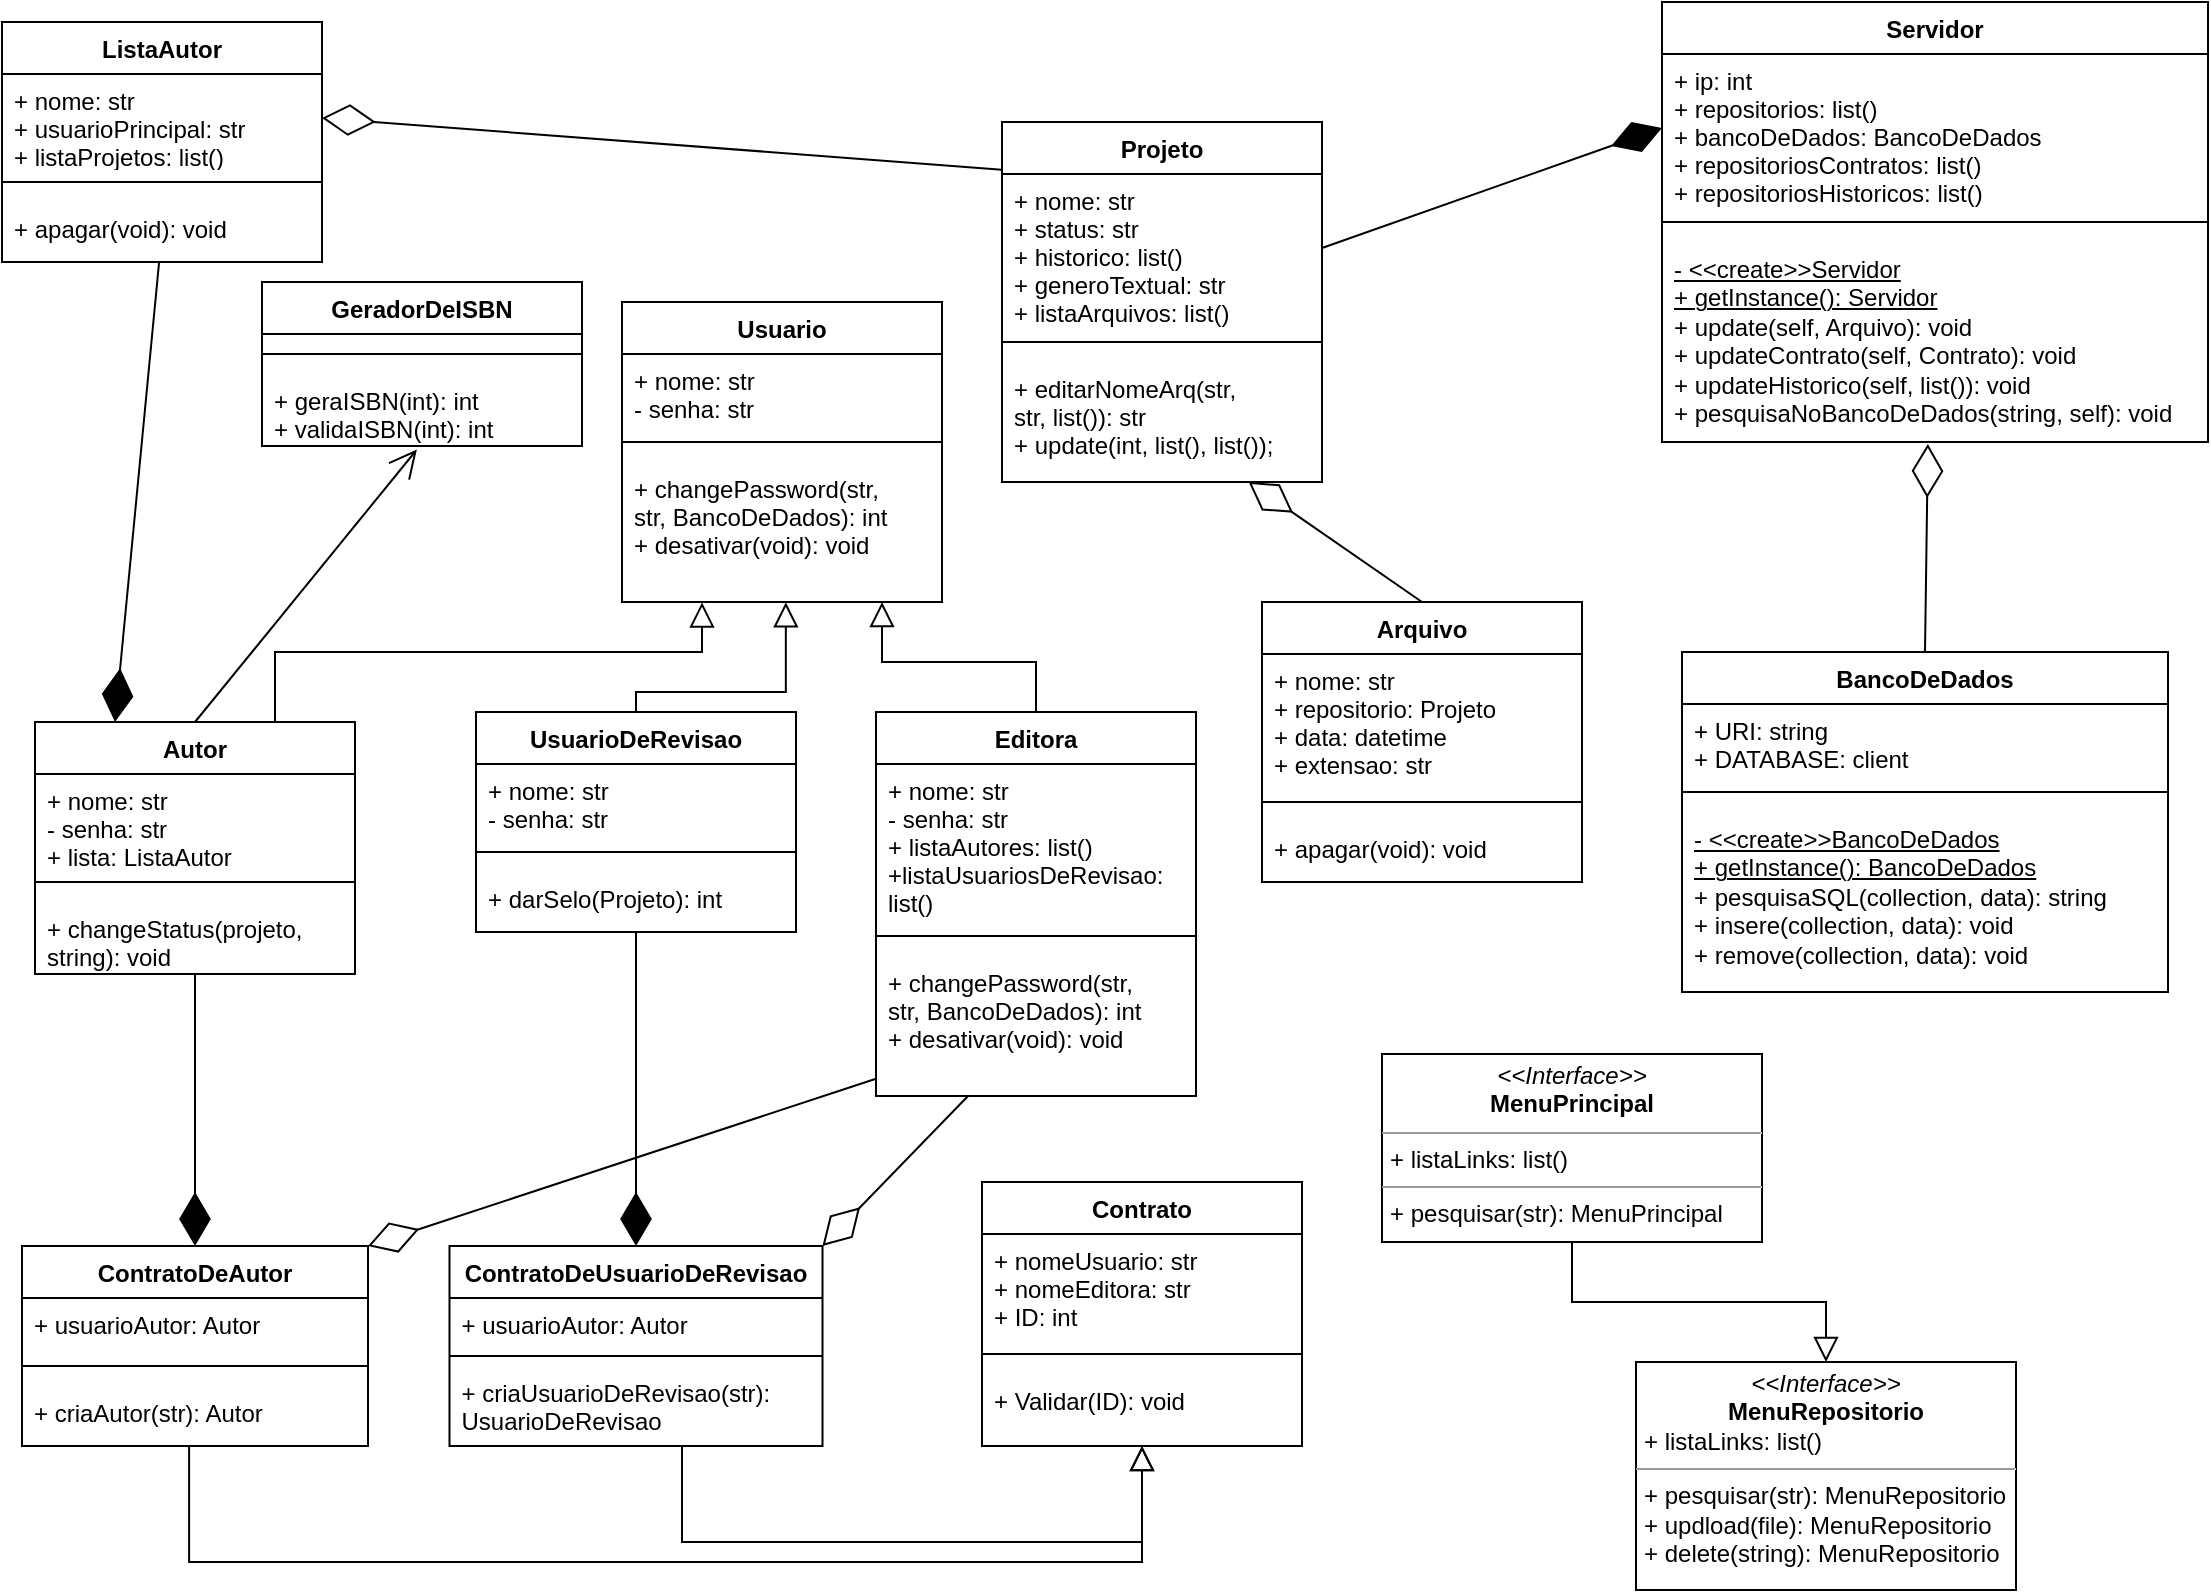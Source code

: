 <mxfile version="16.5.3" type="github">
  <diagram id="iD0jJyExuzn9wdiRFbf3" name="Page-1">
    <mxGraphModel dx="868" dy="496" grid="1" gridSize="10" guides="1" tooltips="1" connect="1" arrows="1" fold="1" page="1" pageScale="1" pageWidth="1169" pageHeight="827" math="0" shadow="0">
      <root>
        <mxCell id="0" />
        <mxCell id="1" parent="0" />
        <mxCell id="a2z8byq1sfgldATIfAdU-1" value="Usuario" style="swimlane;fontStyle=1;align=center;verticalAlign=top;childLayout=stackLayout;horizontal=1;startSize=26;horizontalStack=0;resizeParent=1;resizeParentMax=0;resizeLast=0;collapsible=1;marginBottom=0;" vertex="1" parent="1">
          <mxGeometry x="320" y="690" width="160" height="150" as="geometry" />
        </mxCell>
        <mxCell id="a2z8byq1sfgldATIfAdU-2" value="+ nome: str&#xa;- senha: str" style="text;strokeColor=none;fillColor=none;align=left;verticalAlign=top;spacingLeft=4;spacingRight=4;overflow=hidden;rotatable=0;points=[[0,0.5],[1,0.5]];portConstraint=eastwest;" vertex="1" parent="a2z8byq1sfgldATIfAdU-1">
          <mxGeometry y="26" width="160" height="34" as="geometry" />
        </mxCell>
        <mxCell id="a2z8byq1sfgldATIfAdU-3" value="" style="line;strokeWidth=1;fillColor=none;align=left;verticalAlign=middle;spacingTop=-1;spacingLeft=3;spacingRight=3;rotatable=0;labelPosition=right;points=[];portConstraint=eastwest;" vertex="1" parent="a2z8byq1sfgldATIfAdU-1">
          <mxGeometry y="60" width="160" height="20" as="geometry" />
        </mxCell>
        <mxCell id="a2z8byq1sfgldATIfAdU-4" value="+ changePassword(str,&#xa;str, BancoDeDados): int&#xa;+ desativar(void): void " style="text;strokeColor=none;fillColor=none;align=left;verticalAlign=top;spacingLeft=4;spacingRight=4;overflow=hidden;rotatable=0;points=[[0,0.5],[1,0.5]];portConstraint=eastwest;" vertex="1" parent="a2z8byq1sfgldATIfAdU-1">
          <mxGeometry y="80" width="160" height="70" as="geometry" />
        </mxCell>
        <mxCell id="a2z8byq1sfgldATIfAdU-5" value="Autor" style="swimlane;fontStyle=1;align=center;verticalAlign=top;childLayout=stackLayout;horizontal=1;startSize=26;horizontalStack=0;resizeParent=1;resizeParentMax=0;resizeLast=0;collapsible=1;marginBottom=0;" vertex="1" parent="1">
          <mxGeometry x="26.5" y="900" width="160" height="126" as="geometry" />
        </mxCell>
        <mxCell id="a2z8byq1sfgldATIfAdU-6" value="+ nome: str&#xa;- senha: str&#xa;+ lista: ListaAutor" style="text;strokeColor=none;fillColor=none;align=left;verticalAlign=top;spacingLeft=4;spacingRight=4;overflow=hidden;rotatable=0;points=[[0,0.5],[1,0.5]];portConstraint=eastwest;" vertex="1" parent="a2z8byq1sfgldATIfAdU-5">
          <mxGeometry y="26" width="160" height="44" as="geometry" />
        </mxCell>
        <mxCell id="a2z8byq1sfgldATIfAdU-7" value="" style="line;strokeWidth=1;fillColor=none;align=left;verticalAlign=middle;spacingTop=-1;spacingLeft=3;spacingRight=3;rotatable=0;labelPosition=right;points=[];portConstraint=eastwest;" vertex="1" parent="a2z8byq1sfgldATIfAdU-5">
          <mxGeometry y="70" width="160" height="20" as="geometry" />
        </mxCell>
        <mxCell id="a2z8byq1sfgldATIfAdU-8" value="+ changeStatus(projeto,&#xa;string): void" style="text;strokeColor=none;fillColor=none;align=left;verticalAlign=top;spacingLeft=4;spacingRight=4;overflow=hidden;rotatable=0;points=[[0,0.5],[1,0.5]];portConstraint=eastwest;" vertex="1" parent="a2z8byq1sfgldATIfAdU-5">
          <mxGeometry y="90" width="160" height="36" as="geometry" />
        </mxCell>
        <mxCell id="a2z8byq1sfgldATIfAdU-9" value="" style="endArrow=block;endSize=10;endFill=0;shadow=0;strokeWidth=1;rounded=0;edgeStyle=elbowEdgeStyle;elbow=vertical;exitX=0.75;exitY=0;exitDx=0;exitDy=0;entryX=0.25;entryY=1.003;entryDx=0;entryDy=0;entryPerimeter=0;" edge="1" parent="1" source="a2z8byq1sfgldATIfAdU-5" target="a2z8byq1sfgldATIfAdU-4">
          <mxGeometry width="160" relative="1" as="geometry">
            <mxPoint x="387" y="959" as="sourcePoint" />
            <mxPoint x="437" y="845" as="targetPoint" />
            <Array as="points">
              <mxPoint x="170" y="865" />
              <mxPoint x="407" y="865" />
              <mxPoint x="417" y="895" />
            </Array>
          </mxGeometry>
        </mxCell>
        <mxCell id="a2z8byq1sfgldATIfAdU-10" value="UsuarioDeRevisao" style="swimlane;fontStyle=1;align=center;verticalAlign=top;childLayout=stackLayout;horizontal=1;startSize=26;horizontalStack=0;resizeParent=1;resizeParentMax=0;resizeLast=0;collapsible=1;marginBottom=0;" vertex="1" parent="1">
          <mxGeometry x="247" y="895" width="160" height="110" as="geometry" />
        </mxCell>
        <mxCell id="a2z8byq1sfgldATIfAdU-11" value="+ nome: str&#xa;- senha: str" style="text;strokeColor=none;fillColor=none;align=left;verticalAlign=top;spacingLeft=4;spacingRight=4;overflow=hidden;rotatable=0;points=[[0,0.5],[1,0.5]];portConstraint=eastwest;" vertex="1" parent="a2z8byq1sfgldATIfAdU-10">
          <mxGeometry y="26" width="160" height="34" as="geometry" />
        </mxCell>
        <mxCell id="a2z8byq1sfgldATIfAdU-12" value="" style="line;strokeWidth=1;fillColor=none;align=left;verticalAlign=middle;spacingTop=-1;spacingLeft=3;spacingRight=3;rotatable=0;labelPosition=right;points=[];portConstraint=eastwest;" vertex="1" parent="a2z8byq1sfgldATIfAdU-10">
          <mxGeometry y="60" width="160" height="20" as="geometry" />
        </mxCell>
        <mxCell id="a2z8byq1sfgldATIfAdU-13" value="+ darSelo(Projeto): int" style="text;strokeColor=none;fillColor=none;align=left;verticalAlign=top;spacingLeft=4;spacingRight=4;overflow=hidden;rotatable=0;points=[[0,0.5],[1,0.5]];portConstraint=eastwest;" vertex="1" parent="a2z8byq1sfgldATIfAdU-10">
          <mxGeometry y="80" width="160" height="30" as="geometry" />
        </mxCell>
        <mxCell id="a2z8byq1sfgldATIfAdU-14" value="" style="endArrow=block;endSize=10;endFill=0;shadow=0;strokeWidth=1;rounded=0;edgeStyle=elbowEdgeStyle;elbow=vertical;exitX=0.5;exitY=0;exitDx=0;exitDy=0;entryX=0.512;entryY=1.002;entryDx=0;entryDy=0;entryPerimeter=0;" edge="1" parent="1" source="a2z8byq1sfgldATIfAdU-10" target="a2z8byq1sfgldATIfAdU-4">
          <mxGeometry width="160" relative="1" as="geometry">
            <mxPoint x="567" y="975" as="sourcePoint" />
            <mxPoint x="437" y="845" as="targetPoint" />
            <Array as="points">
              <mxPoint x="447" y="885" />
              <mxPoint x="487" y="865" />
              <mxPoint x="487" y="895" />
              <mxPoint x="497" y="905" />
            </Array>
          </mxGeometry>
        </mxCell>
        <mxCell id="a2z8byq1sfgldATIfAdU-15" value="Projeto" style="swimlane;fontStyle=1;align=center;verticalAlign=top;childLayout=stackLayout;horizontal=1;startSize=26;horizontalStack=0;resizeParent=1;resizeParentMax=0;resizeLast=0;collapsible=1;marginBottom=0;" vertex="1" parent="1">
          <mxGeometry x="510" y="600" width="160" height="180" as="geometry" />
        </mxCell>
        <mxCell id="a2z8byq1sfgldATIfAdU-16" value="+ nome: str&#xa;+ status: str&#xa;+ historico: list()&#xa;+ generoTextual: str&#xa;+ listaArquivos: list()&#xa;" style="text;strokeColor=none;fillColor=none;align=left;verticalAlign=top;spacingLeft=4;spacingRight=4;overflow=hidden;rotatable=0;points=[[0,0.5],[1,0.5]];portConstraint=eastwest;" vertex="1" parent="a2z8byq1sfgldATIfAdU-15">
          <mxGeometry y="26" width="160" height="74" as="geometry" />
        </mxCell>
        <mxCell id="a2z8byq1sfgldATIfAdU-17" value="" style="line;strokeWidth=1;fillColor=none;align=left;verticalAlign=middle;spacingTop=-1;spacingLeft=3;spacingRight=3;rotatable=0;labelPosition=right;points=[];portConstraint=eastwest;" vertex="1" parent="a2z8byq1sfgldATIfAdU-15">
          <mxGeometry y="100" width="160" height="20" as="geometry" />
        </mxCell>
        <mxCell id="a2z8byq1sfgldATIfAdU-18" value="+ editarNomeArq(str, &#xa;str, list()): str&#xa;+ update(int, list(), list());" style="text;strokeColor=none;fillColor=none;align=left;verticalAlign=top;spacingLeft=4;spacingRight=4;overflow=hidden;rotatable=0;points=[[0,0.5],[1,0.5]];portConstraint=eastwest;" vertex="1" parent="a2z8byq1sfgldATIfAdU-15">
          <mxGeometry y="120" width="160" height="60" as="geometry" />
        </mxCell>
        <mxCell id="a2z8byq1sfgldATIfAdU-19" value="ListaAutor" style="swimlane;fontStyle=1;align=center;verticalAlign=top;childLayout=stackLayout;horizontal=1;startSize=26;horizontalStack=0;resizeParent=1;resizeParentMax=0;resizeLast=0;collapsible=1;marginBottom=0;" vertex="1" parent="1">
          <mxGeometry x="10" y="550" width="160" height="120" as="geometry" />
        </mxCell>
        <mxCell id="a2z8byq1sfgldATIfAdU-20" value="+ nome: str&#xa;+ usuarioPrincipal: str&#xa;+ listaProjetos: list()" style="text;strokeColor=none;fillColor=none;align=left;verticalAlign=top;spacingLeft=4;spacingRight=4;overflow=hidden;rotatable=0;points=[[0,0.5],[1,0.5]];portConstraint=eastwest;" vertex="1" parent="a2z8byq1sfgldATIfAdU-19">
          <mxGeometry y="26" width="160" height="44" as="geometry" />
        </mxCell>
        <mxCell id="a2z8byq1sfgldATIfAdU-21" value="" style="line;strokeWidth=1;fillColor=none;align=left;verticalAlign=middle;spacingTop=-1;spacingLeft=3;spacingRight=3;rotatable=0;labelPosition=right;points=[];portConstraint=eastwest;" vertex="1" parent="a2z8byq1sfgldATIfAdU-19">
          <mxGeometry y="70" width="160" height="20" as="geometry" />
        </mxCell>
        <mxCell id="a2z8byq1sfgldATIfAdU-22" value="+ apagar(void): void" style="text;strokeColor=none;fillColor=none;align=left;verticalAlign=top;spacingLeft=4;spacingRight=4;overflow=hidden;rotatable=0;points=[[0,0.5],[1,0.5]];portConstraint=eastwest;" vertex="1" parent="a2z8byq1sfgldATIfAdU-19">
          <mxGeometry y="90" width="160" height="30" as="geometry" />
        </mxCell>
        <mxCell id="a2z8byq1sfgldATIfAdU-23" value="Editora" style="swimlane;fontStyle=1;align=center;verticalAlign=top;childLayout=stackLayout;horizontal=1;startSize=26;horizontalStack=0;resizeParent=1;resizeParentMax=0;resizeLast=0;collapsible=1;marginBottom=0;" vertex="1" parent="1">
          <mxGeometry x="447" y="895" width="160" height="192" as="geometry" />
        </mxCell>
        <mxCell id="a2z8byq1sfgldATIfAdU-24" value="+ nome: str&#xa;- senha: str&#xa;+ listaAutores: list()&#xa;+listaUsuariosDeRevisao:&#xa;list()" style="text;strokeColor=none;fillColor=none;align=left;verticalAlign=top;spacingLeft=4;spacingRight=4;overflow=hidden;rotatable=0;points=[[0,0.5],[1,0.5]];portConstraint=eastwest;" vertex="1" parent="a2z8byq1sfgldATIfAdU-23">
          <mxGeometry y="26" width="160" height="76" as="geometry" />
        </mxCell>
        <mxCell id="a2z8byq1sfgldATIfAdU-25" value="" style="line;strokeWidth=1;fillColor=none;align=left;verticalAlign=middle;spacingTop=-1;spacingLeft=3;spacingRight=3;rotatable=0;labelPosition=right;points=[];portConstraint=eastwest;" vertex="1" parent="a2z8byq1sfgldATIfAdU-23">
          <mxGeometry y="102" width="160" height="20" as="geometry" />
        </mxCell>
        <mxCell id="a2z8byq1sfgldATIfAdU-26" value="+ changePassword(str,&#xa;str, BancoDeDados): int&#xa;+ desativar(void): void " style="text;strokeColor=none;fillColor=none;align=left;verticalAlign=top;spacingLeft=4;spacingRight=4;overflow=hidden;rotatable=0;points=[[0,0.5],[1,0.5]];portConstraint=eastwest;" vertex="1" parent="a2z8byq1sfgldATIfAdU-23">
          <mxGeometry y="122" width="160" height="70" as="geometry" />
        </mxCell>
        <mxCell id="a2z8byq1sfgldATIfAdU-27" value="ContratoDeAutor" style="swimlane;fontStyle=1;align=center;verticalAlign=top;childLayout=stackLayout;horizontal=1;startSize=26;horizontalStack=0;resizeParent=1;resizeParentMax=0;resizeLast=0;collapsible=1;marginBottom=0;" vertex="1" parent="1">
          <mxGeometry x="20" y="1162" width="173" height="100" as="geometry" />
        </mxCell>
        <mxCell id="a2z8byq1sfgldATIfAdU-28" value="+ usuarioAutor: Autor" style="text;strokeColor=none;fillColor=none;align=left;verticalAlign=top;spacingLeft=4;spacingRight=4;overflow=hidden;rotatable=0;points=[[0,0.5],[1,0.5]];portConstraint=eastwest;" vertex="1" parent="a2z8byq1sfgldATIfAdU-27">
          <mxGeometry y="26" width="173" height="24" as="geometry" />
        </mxCell>
        <mxCell id="a2z8byq1sfgldATIfAdU-29" value="" style="line;strokeWidth=1;fillColor=none;align=left;verticalAlign=middle;spacingTop=-1;spacingLeft=3;spacingRight=3;rotatable=0;labelPosition=right;points=[];portConstraint=eastwest;" vertex="1" parent="a2z8byq1sfgldATIfAdU-27">
          <mxGeometry y="50" width="173" height="20" as="geometry" />
        </mxCell>
        <mxCell id="a2z8byq1sfgldATIfAdU-30" value="+ criaAutor(str): Autor" style="text;strokeColor=none;fillColor=none;align=left;verticalAlign=top;spacingLeft=4;spacingRight=4;overflow=hidden;rotatable=0;points=[[0,0.5],[1,0.5]];portConstraint=eastwest;" vertex="1" parent="a2z8byq1sfgldATIfAdU-27">
          <mxGeometry y="70" width="173" height="30" as="geometry" />
        </mxCell>
        <mxCell id="a2z8byq1sfgldATIfAdU-31" value="Contrato" style="swimlane;fontStyle=1;align=center;verticalAlign=top;childLayout=stackLayout;horizontal=1;startSize=26;horizontalStack=0;resizeParent=1;resizeParentMax=0;resizeLast=0;collapsible=1;marginBottom=0;" vertex="1" parent="1">
          <mxGeometry x="500" y="1130" width="160" height="132" as="geometry" />
        </mxCell>
        <mxCell id="a2z8byq1sfgldATIfAdU-32" value="+ nomeUsuario: str&#xa;+ nomeEditora: str&#xa;+ ID: int" style="text;strokeColor=none;fillColor=none;align=left;verticalAlign=top;spacingLeft=4;spacingRight=4;overflow=hidden;rotatable=0;points=[[0,0.5],[1,0.5]];portConstraint=eastwest;" vertex="1" parent="a2z8byq1sfgldATIfAdU-31">
          <mxGeometry y="26" width="160" height="50" as="geometry" />
        </mxCell>
        <mxCell id="a2z8byq1sfgldATIfAdU-33" value="" style="line;strokeWidth=1;fillColor=none;align=left;verticalAlign=middle;spacingTop=-1;spacingLeft=3;spacingRight=3;rotatable=0;labelPosition=right;points=[];portConstraint=eastwest;" vertex="1" parent="a2z8byq1sfgldATIfAdU-31">
          <mxGeometry y="76" width="160" height="20" as="geometry" />
        </mxCell>
        <mxCell id="a2z8byq1sfgldATIfAdU-34" value="+ Validar(ID): void" style="text;strokeColor=none;fillColor=none;align=left;verticalAlign=top;spacingLeft=4;spacingRight=4;overflow=hidden;rotatable=0;points=[[0,0.5],[1,0.5]];portConstraint=eastwest;" vertex="1" parent="a2z8byq1sfgldATIfAdU-31">
          <mxGeometry y="96" width="160" height="36" as="geometry" />
        </mxCell>
        <mxCell id="a2z8byq1sfgldATIfAdU-35" value="Arquivo" style="swimlane;fontStyle=1;align=center;verticalAlign=top;childLayout=stackLayout;horizontal=1;startSize=26;horizontalStack=0;resizeParent=1;resizeParentMax=0;resizeLast=0;collapsible=1;marginBottom=0;" vertex="1" parent="1">
          <mxGeometry x="640" y="840" width="160" height="140" as="geometry" />
        </mxCell>
        <mxCell id="a2z8byq1sfgldATIfAdU-36" value="+ nome: str&#xa;+ repositorio: Projeto&#xa;+ data: datetime&#xa;+ extensao: str" style="text;strokeColor=none;fillColor=none;align=left;verticalAlign=top;spacingLeft=4;spacingRight=4;overflow=hidden;rotatable=0;points=[[0,0.5],[1,0.5]];portConstraint=eastwest;" vertex="1" parent="a2z8byq1sfgldATIfAdU-35">
          <mxGeometry y="26" width="160" height="64" as="geometry" />
        </mxCell>
        <mxCell id="a2z8byq1sfgldATIfAdU-37" value="" style="line;strokeWidth=1;fillColor=none;align=left;verticalAlign=middle;spacingTop=-1;spacingLeft=3;spacingRight=3;rotatable=0;labelPosition=right;points=[];portConstraint=eastwest;" vertex="1" parent="a2z8byq1sfgldATIfAdU-35">
          <mxGeometry y="90" width="160" height="20" as="geometry" />
        </mxCell>
        <mxCell id="a2z8byq1sfgldATIfAdU-38" value="+ apagar(void): void" style="text;strokeColor=none;fillColor=none;align=left;verticalAlign=top;spacingLeft=4;spacingRight=4;overflow=hidden;rotatable=0;points=[[0,0.5],[1,0.5]];portConstraint=eastwest;" vertex="1" parent="a2z8byq1sfgldATIfAdU-35">
          <mxGeometry y="110" width="160" height="30" as="geometry" />
        </mxCell>
        <mxCell id="a2z8byq1sfgldATIfAdU-39" value="" style="endArrow=diamondThin;endFill=0;endSize=24;html=1;rounded=0;exitX=-0.001;exitY=-0.029;exitDx=0;exitDy=0;entryX=1;entryY=0.5;entryDx=0;entryDy=0;exitPerimeter=0;" edge="1" parent="1" source="a2z8byq1sfgldATIfAdU-16" target="a2z8byq1sfgldATIfAdU-20">
          <mxGeometry width="160" relative="1" as="geometry">
            <mxPoint x="490" y="910" as="sourcePoint" />
            <mxPoint x="650" y="910" as="targetPoint" />
          </mxGeometry>
        </mxCell>
        <mxCell id="a2z8byq1sfgldATIfAdU-40" value="" style="endArrow=diamondThin;endFill=0;endSize=24;html=1;rounded=0;exitX=0.5;exitY=0;exitDx=0;exitDy=0;" edge="1" parent="1" source="a2z8byq1sfgldATIfAdU-35" target="a2z8byq1sfgldATIfAdU-18">
          <mxGeometry width="160" relative="1" as="geometry">
            <mxPoint x="770" y="863" as="sourcePoint" />
            <mxPoint x="657" y="718" as="targetPoint" />
          </mxGeometry>
        </mxCell>
        <mxCell id="a2z8byq1sfgldATIfAdU-41" value="" style="endArrow=block;endSize=10;endFill=0;shadow=0;strokeWidth=1;rounded=0;edgeStyle=elbowEdgeStyle;elbow=vertical;exitX=0.5;exitY=0;exitDx=0;exitDy=0;" edge="1" parent="1" source="a2z8byq1sfgldATIfAdU-23" target="a2z8byq1sfgldATIfAdU-4">
          <mxGeometry width="160" relative="1" as="geometry">
            <mxPoint x="337" y="905.0" as="sourcePoint" />
            <mxPoint x="388.92" y="820.14" as="targetPoint" />
            <Array as="points">
              <mxPoint x="450" y="870" />
              <mxPoint x="457" y="895" />
              <mxPoint x="497" y="875" />
              <mxPoint x="497" y="905" />
              <mxPoint x="507" y="915" />
            </Array>
          </mxGeometry>
        </mxCell>
        <mxCell id="a2z8byq1sfgldATIfAdU-42" value="" style="endArrow=diamondThin;endFill=1;endSize=24;html=1;rounded=0;entryX=0.5;entryY=0;entryDx=0;entryDy=0;" edge="1" parent="1" source="a2z8byq1sfgldATIfAdU-13" target="a2z8byq1sfgldATIfAdU-48">
          <mxGeometry width="160" relative="1" as="geometry">
            <mxPoint x="490" y="1020" as="sourcePoint" />
            <mxPoint x="230" y="1090" as="targetPoint" />
          </mxGeometry>
        </mxCell>
        <mxCell id="a2z8byq1sfgldATIfAdU-43" value="" style="endArrow=diamondThin;endFill=1;endSize=24;html=1;rounded=0;entryX=0.5;entryY=0;entryDx=0;entryDy=0;" edge="1" parent="1" source="a2z8byq1sfgldATIfAdU-8" target="a2z8byq1sfgldATIfAdU-27">
          <mxGeometry width="160" relative="1" as="geometry">
            <mxPoint x="335.194" y="1085.0" as="sourcePoint" />
            <mxPoint x="190" y="1070" as="targetPoint" />
          </mxGeometry>
        </mxCell>
        <mxCell id="a2z8byq1sfgldATIfAdU-44" value="" style="endArrow=block;endSize=10;endFill=0;shadow=0;strokeWidth=1;rounded=0;edgeStyle=elbowEdgeStyle;elbow=vertical;" edge="1" parent="1" source="a2z8byq1sfgldATIfAdU-51" target="a2z8byq1sfgldATIfAdU-34">
          <mxGeometry width="160" relative="1" as="geometry">
            <mxPoint x="107.69" y="1269.08" as="sourcePoint" />
            <mxPoint x="129.97" y="1320.0" as="targetPoint" />
            <Array as="points">
              <mxPoint x="350" y="1310" />
              <mxPoint x="560" y="1330" />
              <mxPoint x="470" y="1300" />
              <mxPoint x="250" y="1398.86" />
              <mxPoint x="290" y="1378.86" />
              <mxPoint x="290" y="1408.86" />
              <mxPoint x="300" y="1418.86" />
            </Array>
          </mxGeometry>
        </mxCell>
        <mxCell id="a2z8byq1sfgldATIfAdU-45" value="" style="endArrow=block;endSize=10;endFill=0;shadow=0;strokeWidth=1;rounded=0;edgeStyle=elbowEdgeStyle;elbow=vertical;exitX=0.483;exitY=1.01;exitDx=0;exitDy=0;exitPerimeter=0;" edge="1" parent="1" source="a2z8byq1sfgldATIfAdU-30" target="a2z8byq1sfgldATIfAdU-34">
          <mxGeometry width="160" relative="1" as="geometry">
            <mxPoint x="117.69" y="1313.08" as="sourcePoint" />
            <mxPoint x="600" y="1350.0" as="targetPoint" />
            <Array as="points">
              <mxPoint x="350" y="1320" />
              <mxPoint x="580" y="1340" />
              <mxPoint x="600" y="1320" />
              <mxPoint x="510" y="1350" />
              <mxPoint x="530" y="1340" />
              <mxPoint x="470" y="1370" />
              <mxPoint x="550" y="1340" />
              <mxPoint x="430" y="1380" />
              <mxPoint x="260" y="1408.86" />
              <mxPoint x="300" y="1388.86" />
              <mxPoint x="300" y="1418.86" />
              <mxPoint x="310" y="1428.86" />
            </Array>
          </mxGeometry>
        </mxCell>
        <mxCell id="a2z8byq1sfgldATIfAdU-46" value="" style="endArrow=diamondThin;endFill=0;endSize=24;html=1;rounded=0;entryX=1;entryY=0;entryDx=0;entryDy=0;" edge="1" parent="1" source="a2z8byq1sfgldATIfAdU-26" target="a2z8byq1sfgldATIfAdU-48">
          <mxGeometry width="160" relative="1" as="geometry">
            <mxPoint x="850" y="1000.0" as="sourcePoint" />
            <mxPoint x="212.0" y="1150" as="targetPoint" />
          </mxGeometry>
        </mxCell>
        <mxCell id="a2z8byq1sfgldATIfAdU-47" value="" style="endArrow=diamondThin;endFill=0;endSize=24;html=1;rounded=0;entryX=1;entryY=0;entryDx=0;entryDy=0;" edge="1" parent="1" source="a2z8byq1sfgldATIfAdU-26" target="a2z8byq1sfgldATIfAdU-27">
          <mxGeometry width="160" relative="1" as="geometry">
            <mxPoint x="509.96" y="1059.97" as="sourcePoint" />
            <mxPoint x="222" y="1160" as="targetPoint" />
          </mxGeometry>
        </mxCell>
        <mxCell id="a2z8byq1sfgldATIfAdU-48" value="ContratoDeUsuarioDeRevisao" style="swimlane;fontStyle=1;align=center;verticalAlign=top;childLayout=stackLayout;horizontal=1;startSize=26;horizontalStack=0;resizeParent=1;resizeParentMax=0;resizeLast=0;collapsible=1;marginBottom=0;" vertex="1" parent="1">
          <mxGeometry x="233.75" y="1162" width="186.5" height="100" as="geometry" />
        </mxCell>
        <mxCell id="a2z8byq1sfgldATIfAdU-49" value="+ usuarioAutor: Autor" style="text;strokeColor=none;fillColor=none;align=left;verticalAlign=top;spacingLeft=4;spacingRight=4;overflow=hidden;rotatable=0;points=[[0,0.5],[1,0.5]];portConstraint=eastwest;" vertex="1" parent="a2z8byq1sfgldATIfAdU-48">
          <mxGeometry y="26" width="186.5" height="24" as="geometry" />
        </mxCell>
        <mxCell id="a2z8byq1sfgldATIfAdU-50" value="" style="line;strokeWidth=1;fillColor=none;align=left;verticalAlign=middle;spacingTop=-1;spacingLeft=3;spacingRight=3;rotatable=0;labelPosition=right;points=[];portConstraint=eastwest;" vertex="1" parent="a2z8byq1sfgldATIfAdU-48">
          <mxGeometry y="50" width="186.5" height="10" as="geometry" />
        </mxCell>
        <mxCell id="a2z8byq1sfgldATIfAdU-51" value="+ criaUsuarioDeRevisao(str): &#xa;UsuarioDeRevisao" style="text;strokeColor=none;fillColor=none;align=left;verticalAlign=top;spacingLeft=4;spacingRight=4;overflow=hidden;rotatable=0;points=[[0,0.5],[1,0.5]];portConstraint=eastwest;" vertex="1" parent="a2z8byq1sfgldATIfAdU-48">
          <mxGeometry y="60" width="186.5" height="40" as="geometry" />
        </mxCell>
        <mxCell id="a2z8byq1sfgldATIfAdU-52" value="" style="endArrow=diamondThin;endFill=1;endSize=24;html=1;rounded=0;entryX=0.25;entryY=0;entryDx=0;entryDy=0;" edge="1" parent="1" source="a2z8byq1sfgldATIfAdU-22" target="a2z8byq1sfgldATIfAdU-5">
          <mxGeometry width="160" relative="1" as="geometry">
            <mxPoint x="116.5" y="1026" as="sourcePoint" />
            <mxPoint x="116.5" y="1172.0" as="targetPoint" />
          </mxGeometry>
        </mxCell>
        <mxCell id="a2z8byq1sfgldATIfAdU-53" value="Servidor" style="swimlane;fontStyle=1;align=center;verticalAlign=top;childLayout=stackLayout;horizontal=1;startSize=26;horizontalStack=0;resizeParent=1;resizeParentMax=0;resizeLast=0;collapsible=1;marginBottom=0;" vertex="1" parent="1">
          <mxGeometry x="840" y="540" width="273" height="220" as="geometry" />
        </mxCell>
        <mxCell id="a2z8byq1sfgldATIfAdU-54" value="+ ip: int&#xa;+ repositorios: list()&#xa;+ bancoDeDados: BancoDeDados&#xa;+ repositoriosContratos: list()&#xa;+ repositoriosHistoricos: list()" style="text;strokeColor=none;fillColor=none;align=left;verticalAlign=top;spacingLeft=4;spacingRight=4;overflow=hidden;rotatable=0;points=[[0,0.5],[1,0.5]];portConstraint=eastwest;" vertex="1" parent="a2z8byq1sfgldATIfAdU-53">
          <mxGeometry y="26" width="273" height="74" as="geometry" />
        </mxCell>
        <mxCell id="a2z8byq1sfgldATIfAdU-55" value="" style="line;strokeWidth=1;fillColor=none;align=left;verticalAlign=middle;spacingTop=-1;spacingLeft=3;spacingRight=3;rotatable=0;labelPosition=right;points=[];portConstraint=eastwest;" vertex="1" parent="a2z8byq1sfgldATIfAdU-53">
          <mxGeometry y="100" width="273" height="20" as="geometry" />
        </mxCell>
        <mxCell id="a2z8byq1sfgldATIfAdU-56" value="&lt;u&gt;- &amp;lt;&amp;lt;create&amp;gt;&amp;gt;Servidor&lt;br&gt;+ getInstance(): Servidor&lt;/u&gt;&lt;br&gt;+ update(self, Arquivo): void&lt;br&gt;+ updateContrato(self, Contrato): void&lt;br&gt;+ updateHistorico(self, list()): void&lt;br&gt;+ pesquisaNoBancoDeDados(string, self): void" style="text;strokeColor=none;fillColor=none;align=left;verticalAlign=top;spacingLeft=4;spacingRight=4;overflow=hidden;rotatable=0;points=[[0,0.5],[1,0.5]];portConstraint=eastwest;html=1;" vertex="1" parent="a2z8byq1sfgldATIfAdU-53">
          <mxGeometry y="120" width="273" height="100" as="geometry" />
        </mxCell>
        <mxCell id="a2z8byq1sfgldATIfAdU-57" value="" style="endArrow=diamondThin;endFill=1;endSize=24;html=1;rounded=0;exitX=1;exitY=0.5;exitDx=0;exitDy=0;entryX=0;entryY=0.5;entryDx=0;entryDy=0;" edge="1" parent="1" source="a2z8byq1sfgldATIfAdU-16" target="a2z8byq1sfgldATIfAdU-54">
          <mxGeometry width="160" relative="1" as="geometry">
            <mxPoint x="106.278" y="790" as="sourcePoint" />
            <mxPoint x="760" y="770" as="targetPoint" />
          </mxGeometry>
        </mxCell>
        <mxCell id="a2z8byq1sfgldATIfAdU-58" value="BancoDeDados" style="swimlane;fontStyle=1;align=center;verticalAlign=top;childLayout=stackLayout;horizontal=1;startSize=26;horizontalStack=0;resizeParent=1;resizeParentMax=0;resizeLast=0;collapsible=1;marginBottom=0;" vertex="1" parent="1">
          <mxGeometry x="850" y="865" width="243" height="170" as="geometry" />
        </mxCell>
        <mxCell id="a2z8byq1sfgldATIfAdU-59" value="+ URI: string&#xa;+ DATABASE: client" style="text;strokeColor=none;fillColor=none;align=left;verticalAlign=top;spacingLeft=4;spacingRight=4;overflow=hidden;rotatable=0;points=[[0,0.5],[1,0.5]];portConstraint=eastwest;" vertex="1" parent="a2z8byq1sfgldATIfAdU-58">
          <mxGeometry y="26" width="243" height="34" as="geometry" />
        </mxCell>
        <mxCell id="a2z8byq1sfgldATIfAdU-60" value="" style="line;strokeWidth=1;fillColor=none;align=left;verticalAlign=middle;spacingTop=-1;spacingLeft=3;spacingRight=3;rotatable=0;labelPosition=right;points=[];portConstraint=eastwest;" vertex="1" parent="a2z8byq1sfgldATIfAdU-58">
          <mxGeometry y="60" width="243" height="20" as="geometry" />
        </mxCell>
        <mxCell id="a2z8byq1sfgldATIfAdU-61" value="&lt;u&gt;- &amp;lt;&amp;lt;create&amp;gt;&amp;gt;BancoDeDados&lt;br&gt;+ getInstance(): BancoDeDados&lt;/u&gt;&lt;br&gt;+ pesquisaSQL(collection, data): string&lt;br&gt;+ insere(collection, data): void&lt;br&gt;+ remove(collection, data): void" style="text;strokeColor=none;fillColor=none;align=left;verticalAlign=top;spacingLeft=4;spacingRight=4;overflow=hidden;rotatable=0;points=[[0,0.5],[1,0.5]];portConstraint=eastwest;html=1;fontStyle=0" vertex="1" parent="a2z8byq1sfgldATIfAdU-58">
          <mxGeometry y="80" width="243" height="90" as="geometry" />
        </mxCell>
        <mxCell id="a2z8byq1sfgldATIfAdU-62" value="" style="endArrow=diamondThin;endFill=0;endSize=24;html=1;rounded=0;exitX=0.5;exitY=0;exitDx=0;exitDy=0;entryX=0.487;entryY=1.01;entryDx=0;entryDy=0;entryPerimeter=0;" edge="1" parent="1" source="a2z8byq1sfgldATIfAdU-58" target="a2z8byq1sfgldATIfAdU-56">
          <mxGeometry width="160" relative="1" as="geometry">
            <mxPoint x="730" y="850" as="sourcePoint" />
            <mxPoint x="963.5" y="760" as="targetPoint" />
          </mxGeometry>
        </mxCell>
        <mxCell id="a2z8byq1sfgldATIfAdU-63" value="GeradorDeISBN" style="swimlane;fontStyle=1;align=center;verticalAlign=top;childLayout=stackLayout;horizontal=1;startSize=26;horizontalStack=0;resizeParent=1;resizeParentMax=0;resizeLast=0;collapsible=1;marginBottom=0;" vertex="1" parent="1">
          <mxGeometry x="140" y="680" width="160" height="82" as="geometry" />
        </mxCell>
        <mxCell id="a2z8byq1sfgldATIfAdU-64" value="" style="line;strokeWidth=1;fillColor=none;align=left;verticalAlign=middle;spacingTop=-1;spacingLeft=3;spacingRight=3;rotatable=0;labelPosition=right;points=[];portConstraint=eastwest;" vertex="1" parent="a2z8byq1sfgldATIfAdU-63">
          <mxGeometry y="26" width="160" height="20" as="geometry" />
        </mxCell>
        <mxCell id="a2z8byq1sfgldATIfAdU-65" value="+ geraISBN(int): int&#xa;+ validaISBN(int): int" style="text;strokeColor=none;fillColor=none;align=left;verticalAlign=top;spacingLeft=4;spacingRight=4;overflow=hidden;rotatable=0;points=[[0,0.5],[1,0.5]];portConstraint=eastwest;" vertex="1" parent="a2z8byq1sfgldATIfAdU-63">
          <mxGeometry y="46" width="160" height="36" as="geometry" />
        </mxCell>
        <mxCell id="a2z8byq1sfgldATIfAdU-66" value="" style="endArrow=open;endFill=1;endSize=12;html=1;rounded=0;exitX=0.5;exitY=0;exitDx=0;exitDy=0;entryX=0.484;entryY=1.049;entryDx=0;entryDy=0;entryPerimeter=0;" edge="1" parent="1" source="a2z8byq1sfgldATIfAdU-5" target="a2z8byq1sfgldATIfAdU-65">
          <mxGeometry width="160" relative="1" as="geometry">
            <mxPoint x="110" y="810" as="sourcePoint" />
            <mxPoint x="270" y="810" as="targetPoint" />
          </mxGeometry>
        </mxCell>
        <mxCell id="a2z8byq1sfgldATIfAdU-67" value="&lt;p style=&quot;margin: 0px ; margin-top: 4px ; text-align: center&quot;&gt;&lt;i&gt;&amp;lt;&amp;lt;Interface&amp;gt;&amp;gt;&lt;/i&gt;&lt;br&gt;&lt;b&gt;MenuPrincipal&lt;/b&gt;&lt;/p&gt;&lt;hr size=&quot;1&quot;&gt;&lt;p style=&quot;margin: 0px ; margin-left: 4px&quot;&gt;+ listaLinks: list()&lt;/p&gt;&lt;hr size=&quot;1&quot;&gt;&lt;p style=&quot;margin: 0px ; margin-left: 4px&quot;&gt;+ pesquisar(str): MenuPrincipal&lt;/p&gt;&lt;p style=&quot;margin: 0px ; margin-left: 4px&quot;&gt;&lt;br&gt;&lt;br&gt;&lt;/p&gt;" style="verticalAlign=top;align=left;overflow=fill;fontSize=12;fontFamily=Helvetica;html=1;" vertex="1" parent="1">
          <mxGeometry x="700" y="1066" width="190" height="94" as="geometry" />
        </mxCell>
        <mxCell id="a2z8byq1sfgldATIfAdU-68" value="&lt;p style=&quot;margin: 0px ; margin-top: 4px ; text-align: center&quot;&gt;&lt;i&gt;&amp;lt;&amp;lt;Interface&amp;gt;&amp;gt;&lt;/i&gt;&lt;br&gt;&lt;b&gt;MenuRepositorio&lt;/b&gt;&lt;/p&gt;&lt;p style=&quot;margin: 0px ; margin-left: 4px&quot;&gt;+ listaLinks: list()&lt;/p&gt;&lt;hr size=&quot;1&quot;&gt;&lt;p style=&quot;margin: 0px ; margin-left: 4px&quot;&gt;+ pesquisar(str): MenuRepositorio&lt;/p&gt;&lt;p style=&quot;margin: 0px ; margin-left: 4px&quot;&gt;+ updload(file): MenuRepositorio&lt;/p&gt;&lt;p style=&quot;margin: 0px ; margin-left: 4px&quot;&gt;+ delete(string): MenuRepositorio&lt;/p&gt;&lt;p style=&quot;margin: 0px ; margin-left: 4px&quot;&gt;&lt;br&gt;&lt;br&gt;&lt;/p&gt;" style="verticalAlign=top;align=left;overflow=fill;fontSize=12;fontFamily=Helvetica;html=1;" vertex="1" parent="1">
          <mxGeometry x="827" y="1220" width="190" height="114" as="geometry" />
        </mxCell>
        <mxCell id="a2z8byq1sfgldATIfAdU-69" value="" style="endArrow=block;endSize=10;endFill=0;shadow=0;strokeWidth=1;rounded=0;edgeStyle=elbowEdgeStyle;elbow=vertical;exitX=0.5;exitY=1;exitDx=0;exitDy=0;entryX=0.5;entryY=0;entryDx=0;entryDy=0;" edge="1" parent="1" source="a2z8byq1sfgldATIfAdU-67" target="a2z8byq1sfgldATIfAdU-68">
          <mxGeometry width="160" relative="1" as="geometry">
            <mxPoint x="699.999" y="1360.3" as="sourcePoint" />
            <mxPoint x="1176.44" y="1360" as="targetPoint" />
            <Array as="points">
              <mxPoint x="940" y="1190" />
              <mxPoint x="1176.44" y="1438" />
              <mxPoint x="1196.44" y="1418" />
              <mxPoint x="1106.44" y="1448" />
              <mxPoint x="1126.44" y="1438" />
              <mxPoint x="1066.44" y="1468" />
              <mxPoint x="1146.44" y="1438" />
              <mxPoint x="1026.44" y="1478" />
              <mxPoint x="856.44" y="1506.86" />
              <mxPoint x="896.44" y="1486.86" />
              <mxPoint x="896.44" y="1516.86" />
              <mxPoint x="906.44" y="1526.86" />
            </Array>
          </mxGeometry>
        </mxCell>
      </root>
    </mxGraphModel>
  </diagram>
</mxfile>

